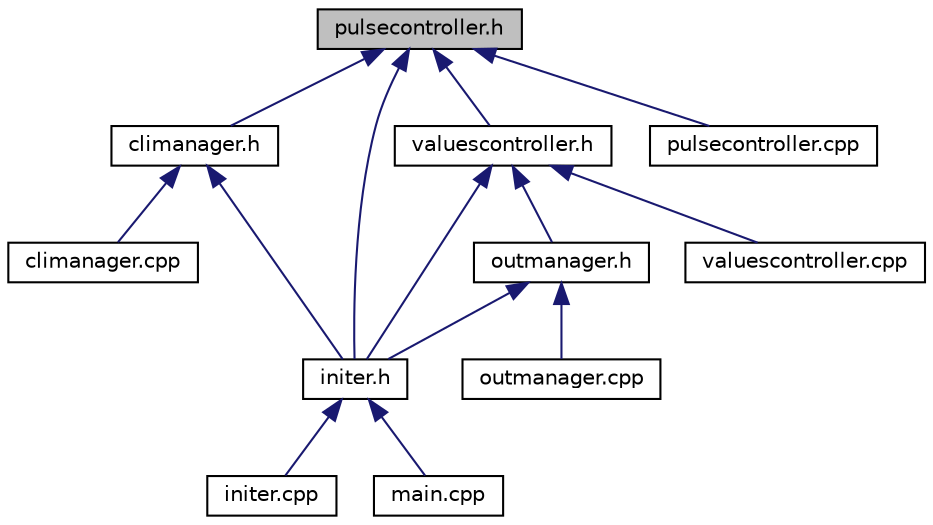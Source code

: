 digraph "pulsecontroller.h"
{
  edge [fontname="Helvetica",fontsize="10",labelfontname="Helvetica",labelfontsize="10"];
  node [fontname="Helvetica",fontsize="10",shape=record];
  Node5 [label="pulsecontroller.h",height=0.2,width=0.4,color="black", fillcolor="grey75", style="filled", fontcolor="black"];
  Node5 -> Node6 [dir="back",color="midnightblue",fontsize="10",style="solid"];
  Node6 [label="climanager.h",height=0.2,width=0.4,color="black", fillcolor="white", style="filled",URL="$climanager_8h.html"];
  Node6 -> Node7 [dir="back",color="midnightblue",fontsize="10",style="solid"];
  Node7 [label="climanager.cpp",height=0.2,width=0.4,color="black", fillcolor="white", style="filled",URL="$climanager_8cpp.html"];
  Node6 -> Node8 [dir="back",color="midnightblue",fontsize="10",style="solid"];
  Node8 [label="initer.h",height=0.2,width=0.4,color="black", fillcolor="white", style="filled",URL="$initer_8h.html"];
  Node8 -> Node9 [dir="back",color="midnightblue",fontsize="10",style="solid"];
  Node9 [label="initer.cpp",height=0.2,width=0.4,color="black", fillcolor="white", style="filled",URL="$initer_8cpp.html"];
  Node8 -> Node10 [dir="back",color="midnightblue",fontsize="10",style="solid"];
  Node10 [label="main.cpp",height=0.2,width=0.4,color="black", fillcolor="white", style="filled",URL="$main_8cpp.html"];
  Node5 -> Node8 [dir="back",color="midnightblue",fontsize="10",style="solid"];
  Node5 -> Node11 [dir="back",color="midnightblue",fontsize="10",style="solid"];
  Node11 [label="valuescontroller.h",height=0.2,width=0.4,color="black", fillcolor="white", style="filled",URL="$valuescontroller_8h.html"];
  Node11 -> Node8 [dir="back",color="midnightblue",fontsize="10",style="solid"];
  Node11 -> Node12 [dir="back",color="midnightblue",fontsize="10",style="solid"];
  Node12 [label="outmanager.h",height=0.2,width=0.4,color="black", fillcolor="white", style="filled",URL="$outmanager_8h.html"];
  Node12 -> Node8 [dir="back",color="midnightblue",fontsize="10",style="solid"];
  Node12 -> Node13 [dir="back",color="midnightblue",fontsize="10",style="solid"];
  Node13 [label="outmanager.cpp",height=0.2,width=0.4,color="black", fillcolor="white", style="filled",URL="$outmanager_8cpp.html"];
  Node11 -> Node14 [dir="back",color="midnightblue",fontsize="10",style="solid"];
  Node14 [label="valuescontroller.cpp",height=0.2,width=0.4,color="black", fillcolor="white", style="filled",URL="$valuescontroller_8cpp.html"];
  Node5 -> Node15 [dir="back",color="midnightblue",fontsize="10",style="solid"];
  Node15 [label="pulsecontroller.cpp",height=0.2,width=0.4,color="black", fillcolor="white", style="filled",URL="$pulsecontroller_8cpp.html"];
}
